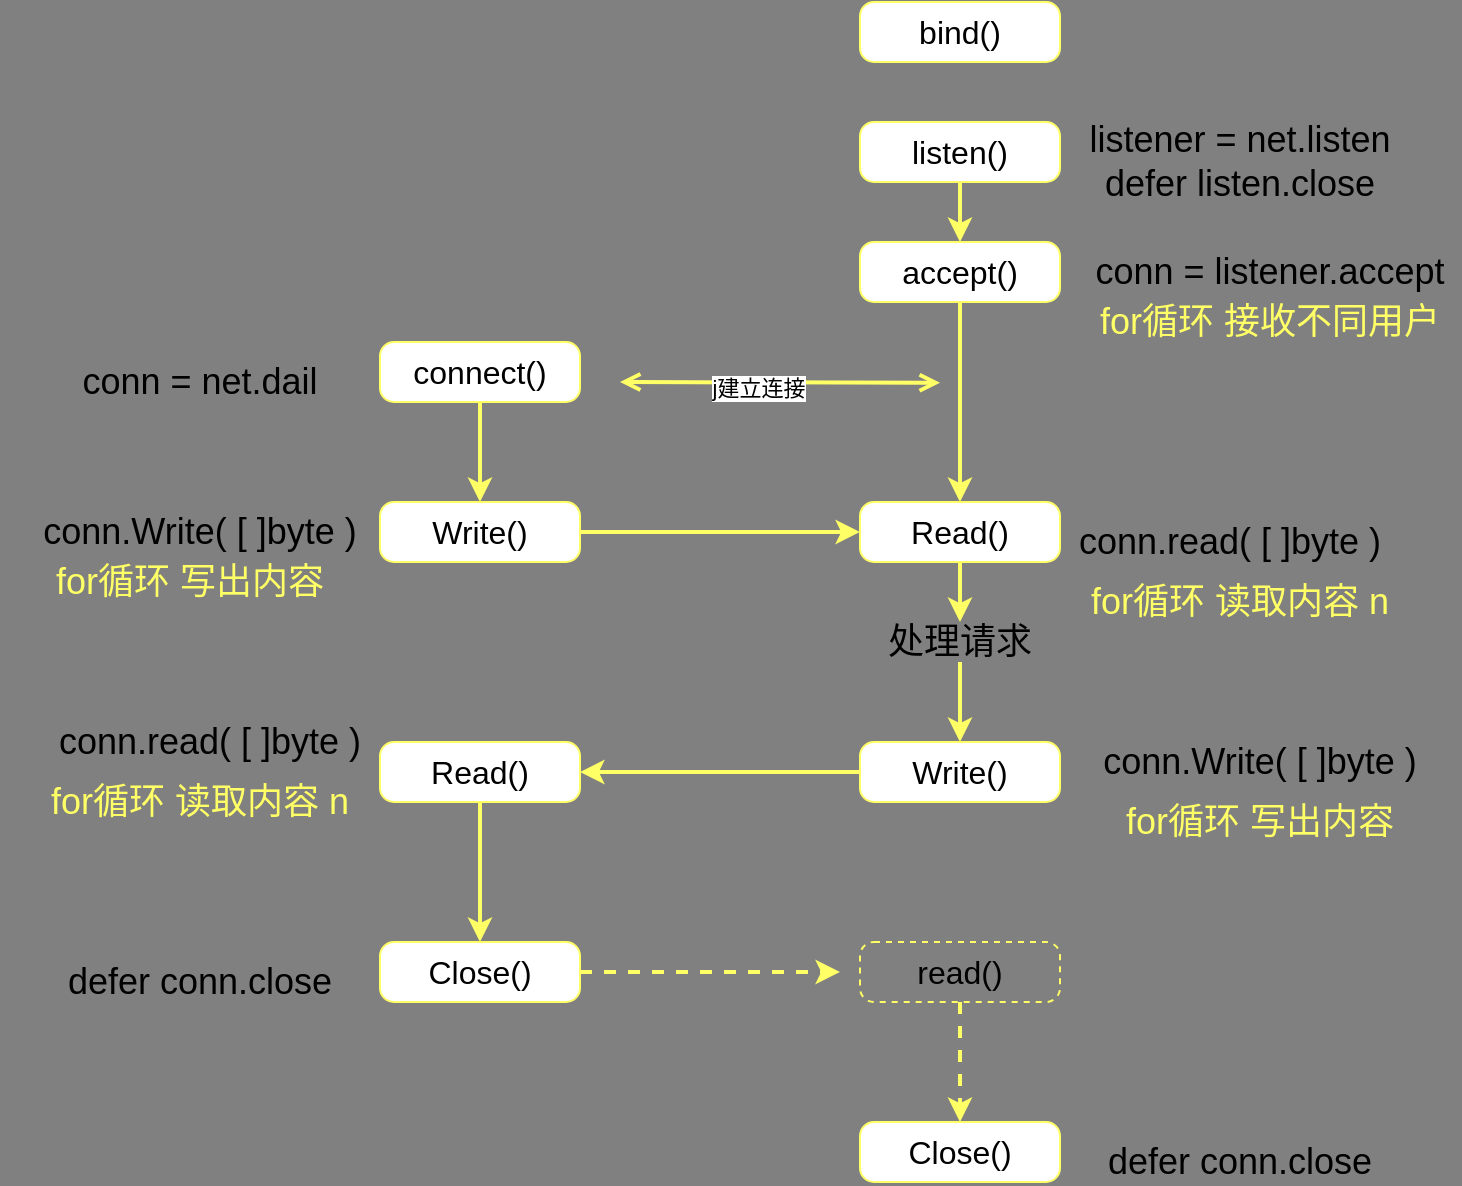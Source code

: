 <mxfile version="13.6.5">
    <diagram id="CeLkxRWPhpUnwXyG8FfD" name="第 1 页">
        <mxGraphModel dx="808" dy="480" grid="1" gridSize="10" guides="1" tooltips="1" connect="1" arrows="1" fold="1" page="1" pageScale="1" pageWidth="1169" pageHeight="827" background="#808080" math="0" shadow="0">
            <root>
                <mxCell id="0"/>
                <mxCell id="1" parent="0"/>
                <mxCell id="15" value="" style="edgeStyle=orthogonalEdgeStyle;rounded=0;orthogonalLoop=1;jettySize=auto;html=1;strokeColor=#FFFF66;strokeWidth=2;" edge="1" parent="1" source="3" target="4">
                    <mxGeometry relative="1" as="geometry"/>
                </mxCell>
                <mxCell id="3" value="&lt;font style=&quot;font-size: 16px&quot;&gt;connect()&lt;/font&gt;" style="rounded=1;whiteSpace=wrap;html=1;absoluteArcSize=1;arcSize=14;strokeWidth=1;strokeColor=#FFFF66;" vertex="1" parent="1">
                    <mxGeometry x="280" y="230" width="100" height="30" as="geometry"/>
                </mxCell>
                <mxCell id="17" value="" style="edgeStyle=orthogonalEdgeStyle;rounded=0;orthogonalLoop=1;jettySize=auto;html=1;strokeColor=#FFFF66;strokeWidth=2;entryX=0;entryY=0.5;entryDx=0;entryDy=0;" edge="1" parent="1" source="4" target="8">
                    <mxGeometry relative="1" as="geometry">
                        <mxPoint x="450.0" y="325" as="targetPoint"/>
                    </mxGeometry>
                </mxCell>
                <mxCell id="4" value="&lt;font style=&quot;font-size: 16px&quot;&gt;Write()&lt;/font&gt;" style="rounded=1;whiteSpace=wrap;html=1;absoluteArcSize=1;arcSize=14;strokeWidth=1;strokeColor=#FFFF66;" vertex="1" parent="1">
                    <mxGeometry x="280" y="310" width="100" height="30" as="geometry"/>
                </mxCell>
                <mxCell id="22" value="" style="edgeStyle=orthogonalEdgeStyle;rounded=0;orthogonalLoop=1;jettySize=auto;html=1;strokeColor=#FFFF66;strokeWidth=2;" edge="1" parent="1" source="5" target="6">
                    <mxGeometry relative="1" as="geometry"/>
                </mxCell>
                <mxCell id="5" value="&lt;font style=&quot;font-size: 16px&quot;&gt;Read()&lt;/font&gt;" style="rounded=1;whiteSpace=wrap;html=1;absoluteArcSize=1;arcSize=14;strokeWidth=1;strokeColor=#FFFF66;" vertex="1" parent="1">
                    <mxGeometry x="280" y="430" width="100" height="30" as="geometry"/>
                </mxCell>
                <mxCell id="25" value="" style="edgeStyle=orthogonalEdgeStyle;rounded=0;orthogonalLoop=1;jettySize=auto;html=1;strokeColor=#FFFF66;strokeWidth=2;dashed=1;" edge="1" parent="1" source="6">
                    <mxGeometry relative="1" as="geometry">
                        <mxPoint x="510" y="545" as="targetPoint"/>
                    </mxGeometry>
                </mxCell>
                <mxCell id="6" value="&lt;font style=&quot;font-size: 16px&quot;&gt;Close()&lt;/font&gt;" style="rounded=1;whiteSpace=wrap;html=1;absoluteArcSize=1;arcSize=14;strokeWidth=1;strokeColor=#FFFF66;" vertex="1" parent="1">
                    <mxGeometry x="280" y="530" width="100" height="30" as="geometry"/>
                </mxCell>
                <mxCell id="7" value="" style="endArrow=open;html=1;strokeWidth=2;strokeColor=#FFFF66;startArrow=open;startFill=0;endFill=0;" edge="1" parent="1">
                    <mxGeometry width="50" height="50" relative="1" as="geometry">
                        <mxPoint x="400" y="250" as="sourcePoint"/>
                        <mxPoint x="560" y="250.42" as="targetPoint"/>
                    </mxGeometry>
                </mxCell>
                <mxCell id="29" value="j建立连接" style="edgeLabel;html=1;align=center;verticalAlign=middle;resizable=0;points=[];" vertex="1" connectable="0" parent="7">
                    <mxGeometry x="-0.135" y="-3" relative="1" as="geometry">
                        <mxPoint as="offset"/>
                    </mxGeometry>
                </mxCell>
                <mxCell id="18" value="" style="edgeStyle=orthogonalEdgeStyle;rounded=0;orthogonalLoop=1;jettySize=auto;html=1;strokeColor=#FFFF66;strokeWidth=2;entryX=0.5;entryY=0;entryDx=0;entryDy=0;" edge="1" parent="1" source="8" target="11">
                    <mxGeometry relative="1" as="geometry">
                        <mxPoint x="570" y="360" as="targetPoint"/>
                    </mxGeometry>
                </mxCell>
                <mxCell id="8" value="&lt;font style=&quot;font-size: 16px&quot;&gt;Read()&lt;/font&gt;" style="rounded=1;whiteSpace=wrap;html=1;absoluteArcSize=1;arcSize=14;strokeWidth=1;strokeColor=#FFFF66;" vertex="1" parent="1">
                    <mxGeometry x="520" y="310" width="100" height="30" as="geometry"/>
                </mxCell>
                <mxCell id="10" style="edgeStyle=orthogonalEdgeStyle;rounded=0;orthogonalLoop=1;jettySize=auto;html=1;exitX=0.5;exitY=1;exitDx=0;exitDy=0;strokeColor=#FFFF66;strokeWidth=2;" edge="1" parent="1" source="9" target="8">
                    <mxGeometry relative="1" as="geometry"/>
                </mxCell>
                <mxCell id="9" value="&lt;font style=&quot;font-size: 16px&quot;&gt;accept()&lt;/font&gt;" style="rounded=1;whiteSpace=wrap;html=1;absoluteArcSize=1;arcSize=14;strokeWidth=1;strokeColor=#FFFF66;" vertex="1" parent="1">
                    <mxGeometry x="520" y="180" width="100" height="30" as="geometry"/>
                </mxCell>
                <mxCell id="19" value="" style="edgeStyle=orthogonalEdgeStyle;rounded=0;orthogonalLoop=1;jettySize=auto;html=1;strokeColor=#FFFF66;strokeWidth=2;" edge="1" parent="1" source="11" target="12">
                    <mxGeometry relative="1" as="geometry"/>
                </mxCell>
                <mxCell id="11" value="&lt;font style=&quot;font-size: 18px&quot;&gt;处理请求&lt;/font&gt;" style="text;html=1;strokeColor=none;fillColor=none;align=center;verticalAlign=middle;whiteSpace=wrap;rounded=0;" vertex="1" parent="1">
                    <mxGeometry x="490" y="370" width="160" height="20" as="geometry"/>
                </mxCell>
                <mxCell id="21" value="" style="edgeStyle=orthogonalEdgeStyle;rounded=0;orthogonalLoop=1;jettySize=auto;html=1;strokeColor=#FFFF66;strokeWidth=2;entryX=1;entryY=0.5;entryDx=0;entryDy=0;" edge="1" parent="1" source="12" target="5">
                    <mxGeometry relative="1" as="geometry">
                        <mxPoint x="450.0" y="445" as="targetPoint"/>
                    </mxGeometry>
                </mxCell>
                <mxCell id="12" value="&lt;font style=&quot;font-size: 16px&quot;&gt;Write()&lt;/font&gt;" style="rounded=1;whiteSpace=wrap;html=1;absoluteArcSize=1;arcSize=14;strokeWidth=1;strokeColor=#FFFF66;" vertex="1" parent="1">
                    <mxGeometry x="520" y="430" width="100" height="30" as="geometry"/>
                </mxCell>
                <mxCell id="14" value="" style="edgeStyle=orthogonalEdgeStyle;rounded=0;orthogonalLoop=1;jettySize=auto;html=1;strokeColor=#FFFF66;strokeWidth=2;" edge="1" parent="1" source="13" target="9">
                    <mxGeometry relative="1" as="geometry"/>
                </mxCell>
                <mxCell id="13" value="&lt;font style=&quot;font-size: 16px&quot;&gt;listen()&lt;/font&gt;" style="rounded=1;whiteSpace=wrap;html=1;absoluteArcSize=1;arcSize=14;strokeWidth=1;strokeColor=#FFFF66;" vertex="1" parent="1">
                    <mxGeometry x="520" y="120" width="100" height="30" as="geometry"/>
                </mxCell>
                <mxCell id="27" value="" style="edgeStyle=orthogonalEdgeStyle;rounded=0;orthogonalLoop=1;jettySize=auto;html=1;dashed=1;strokeColor=#FFFF66;strokeWidth=2;" edge="1" parent="1" source="23" target="26">
                    <mxGeometry relative="1" as="geometry"/>
                </mxCell>
                <mxCell id="23" value="&lt;font style=&quot;font-size: 16px&quot;&gt;read()&lt;/font&gt;" style="rounded=1;whiteSpace=wrap;html=1;absoluteArcSize=1;arcSize=14;strokeWidth=1;strokeColor=#FFFF66;dashed=1;fillColor=#808080;" vertex="1" parent="1">
                    <mxGeometry x="520" y="530" width="100" height="30" as="geometry"/>
                </mxCell>
                <mxCell id="26" value="&lt;font style=&quot;font-size: 16px&quot;&gt;Close()&lt;/font&gt;" style="rounded=1;whiteSpace=wrap;html=1;absoluteArcSize=1;arcSize=14;strokeWidth=1;strokeColor=#FFFF66;" vertex="1" parent="1">
                    <mxGeometry x="520" y="620" width="100" height="30" as="geometry"/>
                </mxCell>
                <mxCell id="28" value="&lt;font style=&quot;font-size: 16px&quot;&gt;bind()&lt;/font&gt;" style="rounded=1;whiteSpace=wrap;html=1;absoluteArcSize=1;arcSize=14;strokeWidth=1;strokeColor=#FFFF66;" vertex="1" parent="1">
                    <mxGeometry x="520" y="60" width="100" height="30" as="geometry"/>
                </mxCell>
                <mxCell id="30" value="&lt;span style=&quot;font-size: 18px&quot;&gt;listener = net.listen&lt;br&gt;defer listen.close&lt;br&gt;&lt;/span&gt;" style="text;html=1;strokeColor=none;fillColor=none;align=center;verticalAlign=middle;whiteSpace=wrap;rounded=0;" vertex="1" parent="1">
                    <mxGeometry x="630" y="130" width="160" height="20" as="geometry"/>
                </mxCell>
                <mxCell id="31" value="&lt;span style=&quot;font-size: 18px&quot;&gt;conn = net.dail&lt;/span&gt;" style="text;html=1;strokeColor=none;fillColor=none;align=center;verticalAlign=middle;whiteSpace=wrap;rounded=0;" vertex="1" parent="1">
                    <mxGeometry x="110" y="240" width="160" height="20" as="geometry"/>
                </mxCell>
                <mxCell id="32" value="&lt;span style=&quot;font-size: 18px&quot;&gt;defer conn.close&lt;/span&gt;" style="text;html=1;strokeColor=none;fillColor=none;align=center;verticalAlign=middle;whiteSpace=wrap;rounded=0;" vertex="1" parent="1">
                    <mxGeometry x="110" y="540" width="160" height="20" as="geometry"/>
                </mxCell>
                <mxCell id="33" value="&lt;span style=&quot;font-size: 18px&quot;&gt;conn.Write( [ ]byte )&lt;/span&gt;" style="text;html=1;strokeColor=none;fillColor=none;align=center;verticalAlign=middle;whiteSpace=wrap;rounded=0;" vertex="1" parent="1">
                    <mxGeometry x="110" y="315" width="160" height="20" as="geometry"/>
                </mxCell>
                <mxCell id="34" value="&lt;span style=&quot;font-size: 18px&quot;&gt;conn = listener.accept&lt;/span&gt;" style="text;html=1;strokeColor=none;fillColor=none;align=center;verticalAlign=middle;whiteSpace=wrap;rounded=0;" vertex="1" parent="1">
                    <mxGeometry x="630" y="185" width="190" height="20" as="geometry"/>
                </mxCell>
                <mxCell id="36" value="&lt;span style=&quot;font-size: 18px&quot;&gt;conn.read( [ ]byte )&lt;/span&gt;" style="text;html=1;strokeColor=none;fillColor=none;align=center;verticalAlign=middle;whiteSpace=wrap;rounded=0;" vertex="1" parent="1">
                    <mxGeometry x="610" y="320" width="190" height="20" as="geometry"/>
                </mxCell>
                <mxCell id="37" value="&lt;span style=&quot;font-size: 18px&quot;&gt;defer conn.close&lt;/span&gt;" style="text;html=1;strokeColor=none;fillColor=none;align=center;verticalAlign=middle;whiteSpace=wrap;rounded=0;" vertex="1" parent="1">
                    <mxGeometry x="630" y="630" width="160" height="20" as="geometry"/>
                </mxCell>
                <mxCell id="38" value="&lt;span style=&quot;font-size: 18px&quot;&gt;&lt;font color=&quot;#ffff66&quot;&gt;for循环 接收不同用户&lt;/font&gt;&lt;/span&gt;" style="text;html=1;strokeColor=none;fillColor=none;align=center;verticalAlign=middle;whiteSpace=wrap;rounded=0;" vertex="1" parent="1">
                    <mxGeometry x="630" y="210" width="190" height="20" as="geometry"/>
                </mxCell>
                <mxCell id="39" value="&lt;span style=&quot;font-size: 18px&quot;&gt;&lt;font color=&quot;#ffff66&quot;&gt;for循环 读取内容 n&lt;/font&gt;&lt;/span&gt;" style="text;html=1;strokeColor=none;fillColor=none;align=center;verticalAlign=middle;whiteSpace=wrap;rounded=0;" vertex="1" parent="1">
                    <mxGeometry x="615" y="350" width="190" height="20" as="geometry"/>
                </mxCell>
                <mxCell id="44" value="&lt;span style=&quot;font-size: 18px&quot;&gt;conn.read( [ ]byte )&lt;/span&gt;" style="text;html=1;strokeColor=none;fillColor=none;align=center;verticalAlign=middle;whiteSpace=wrap;rounded=0;" vertex="1" parent="1">
                    <mxGeometry x="100" y="420" width="190" height="20" as="geometry"/>
                </mxCell>
                <mxCell id="45" value="&lt;span style=&quot;font-size: 18px&quot;&gt;conn.Write( [ ]byte )&lt;/span&gt;" style="text;html=1;strokeColor=none;fillColor=none;align=center;verticalAlign=middle;whiteSpace=wrap;rounded=0;" vertex="1" parent="1">
                    <mxGeometry x="640" y="430" width="160" height="20" as="geometry"/>
                </mxCell>
                <mxCell id="46" value="&lt;span style=&quot;font-size: 18px&quot;&gt;&lt;font color=&quot;#ffff66&quot;&gt;for循环 写出内容&lt;/font&gt;&lt;/span&gt;" style="text;html=1;strokeColor=none;fillColor=none;align=center;verticalAlign=middle;whiteSpace=wrap;rounded=0;" vertex="1" parent="1">
                    <mxGeometry x="625" y="460" width="190" height="20" as="geometry"/>
                </mxCell>
                <mxCell id="47" value="&lt;span style=&quot;font-size: 18px&quot;&gt;&lt;font color=&quot;#ffff66&quot;&gt;for循环 写出内容&lt;/font&gt;&lt;/span&gt;" style="text;html=1;strokeColor=none;fillColor=none;align=center;verticalAlign=middle;whiteSpace=wrap;rounded=0;" vertex="1" parent="1">
                    <mxGeometry x="90" y="340" width="190" height="20" as="geometry"/>
                </mxCell>
                <mxCell id="48" value="&lt;span style=&quot;font-size: 18px&quot;&gt;&lt;font color=&quot;#ffff66&quot;&gt;for循环 读取内容 n&lt;/font&gt;&lt;/span&gt;" style="text;html=1;strokeColor=none;fillColor=none;align=center;verticalAlign=middle;whiteSpace=wrap;rounded=0;" vertex="1" parent="1">
                    <mxGeometry x="95" y="450" width="190" height="20" as="geometry"/>
                </mxCell>
            </root>
        </mxGraphModel>
    </diagram>
</mxfile>